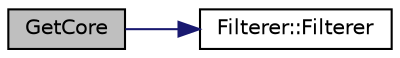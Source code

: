 digraph "GetCore"
{
  edge [fontname="Helvetica",fontsize="10",labelfontname="Helvetica",labelfontsize="10"];
  node [fontname="Helvetica",fontsize="10",shape=record];
  rankdir="LR";
  Node1 [label="GetCore",height=0.2,width=0.4,color="black", fillcolor="grey75", style="filled", fontcolor="black"];
  Node1 -> Node2 [color="midnightblue",fontsize="10",style="solid",fontname="Helvetica"];
  Node2 [label="Filterer::Filterer",height=0.2,width=0.4,color="black", fillcolor="white", style="filled",URL="$d3/d4d/class_filterer.html#a7eb8fc24a70d9c23594d57aea60db6ab"];
}
